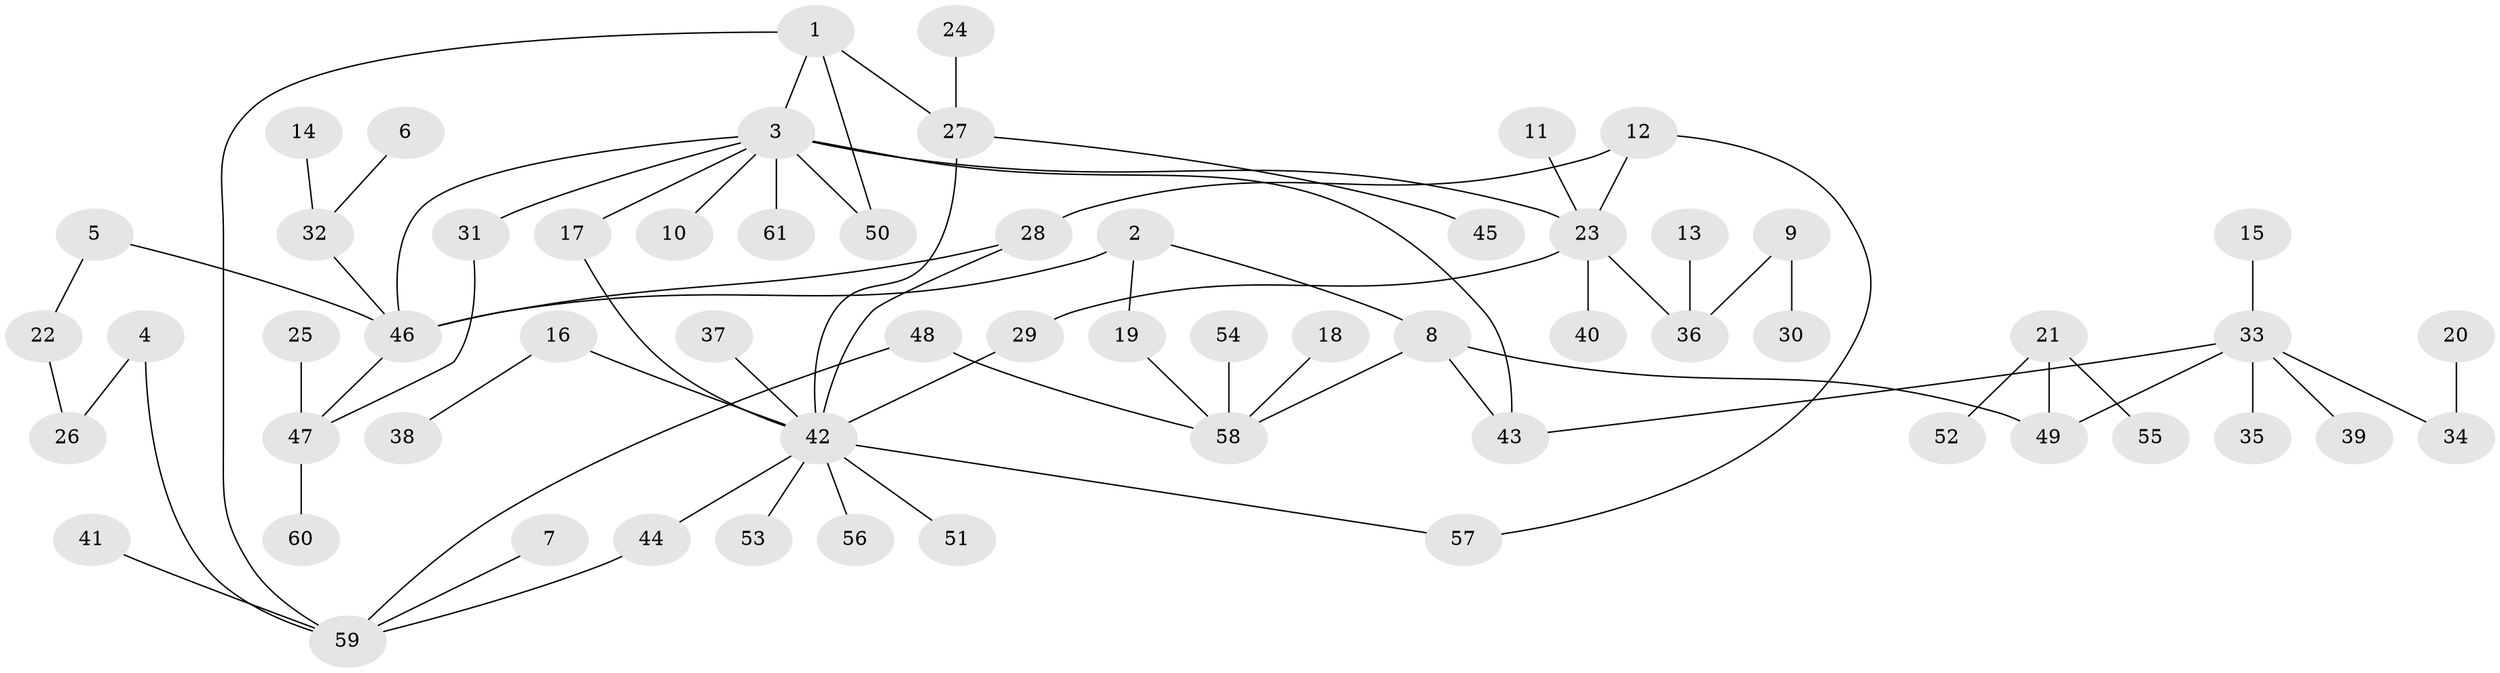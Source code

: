 // original degree distribution, {3: 0.17355371900826447, 5: 0.049586776859504134, 7: 0.024793388429752067, 8: 0.008264462809917356, 2: 0.2727272727272727, 4: 0.049586776859504134, 6: 0.008264462809917356, 1: 0.4132231404958678}
// Generated by graph-tools (version 1.1) at 2025/25/03/09/25 03:25:28]
// undirected, 61 vertices, 73 edges
graph export_dot {
graph [start="1"]
  node [color=gray90,style=filled];
  1;
  2;
  3;
  4;
  5;
  6;
  7;
  8;
  9;
  10;
  11;
  12;
  13;
  14;
  15;
  16;
  17;
  18;
  19;
  20;
  21;
  22;
  23;
  24;
  25;
  26;
  27;
  28;
  29;
  30;
  31;
  32;
  33;
  34;
  35;
  36;
  37;
  38;
  39;
  40;
  41;
  42;
  43;
  44;
  45;
  46;
  47;
  48;
  49;
  50;
  51;
  52;
  53;
  54;
  55;
  56;
  57;
  58;
  59;
  60;
  61;
  1 -- 3 [weight=1.0];
  1 -- 27 [weight=1.0];
  1 -- 50 [weight=1.0];
  1 -- 59 [weight=1.0];
  2 -- 8 [weight=1.0];
  2 -- 19 [weight=1.0];
  2 -- 46 [weight=1.0];
  3 -- 10 [weight=1.0];
  3 -- 17 [weight=1.0];
  3 -- 23 [weight=1.0];
  3 -- 31 [weight=1.0];
  3 -- 43 [weight=1.0];
  3 -- 46 [weight=1.0];
  3 -- 50 [weight=1.0];
  3 -- 61 [weight=1.0];
  4 -- 26 [weight=1.0];
  4 -- 59 [weight=1.0];
  5 -- 22 [weight=1.0];
  5 -- 46 [weight=1.0];
  6 -- 32 [weight=1.0];
  7 -- 59 [weight=1.0];
  8 -- 43 [weight=1.0];
  8 -- 49 [weight=1.0];
  8 -- 58 [weight=1.0];
  9 -- 30 [weight=1.0];
  9 -- 36 [weight=1.0];
  11 -- 23 [weight=1.0];
  12 -- 23 [weight=1.0];
  12 -- 28 [weight=1.0];
  12 -- 57 [weight=1.0];
  13 -- 36 [weight=1.0];
  14 -- 32 [weight=1.0];
  15 -- 33 [weight=1.0];
  16 -- 38 [weight=1.0];
  16 -- 42 [weight=1.0];
  17 -- 42 [weight=1.0];
  18 -- 58 [weight=1.0];
  19 -- 58 [weight=1.0];
  20 -- 34 [weight=1.0];
  21 -- 49 [weight=1.0];
  21 -- 52 [weight=1.0];
  21 -- 55 [weight=1.0];
  22 -- 26 [weight=1.0];
  23 -- 29 [weight=1.0];
  23 -- 36 [weight=1.0];
  23 -- 40 [weight=1.0];
  24 -- 27 [weight=1.0];
  25 -- 47 [weight=1.0];
  27 -- 42 [weight=1.0];
  27 -- 45 [weight=1.0];
  28 -- 42 [weight=1.0];
  28 -- 46 [weight=1.0];
  29 -- 42 [weight=1.0];
  31 -- 47 [weight=1.0];
  32 -- 46 [weight=1.0];
  33 -- 34 [weight=1.0];
  33 -- 35 [weight=1.0];
  33 -- 39 [weight=1.0];
  33 -- 43 [weight=1.0];
  33 -- 49 [weight=1.0];
  37 -- 42 [weight=1.0];
  41 -- 59 [weight=1.0];
  42 -- 44 [weight=1.0];
  42 -- 51 [weight=1.0];
  42 -- 53 [weight=1.0];
  42 -- 56 [weight=2.0];
  42 -- 57 [weight=1.0];
  44 -- 59 [weight=1.0];
  46 -- 47 [weight=1.0];
  47 -- 60 [weight=1.0];
  48 -- 58 [weight=1.0];
  48 -- 59 [weight=1.0];
  54 -- 58 [weight=1.0];
}
